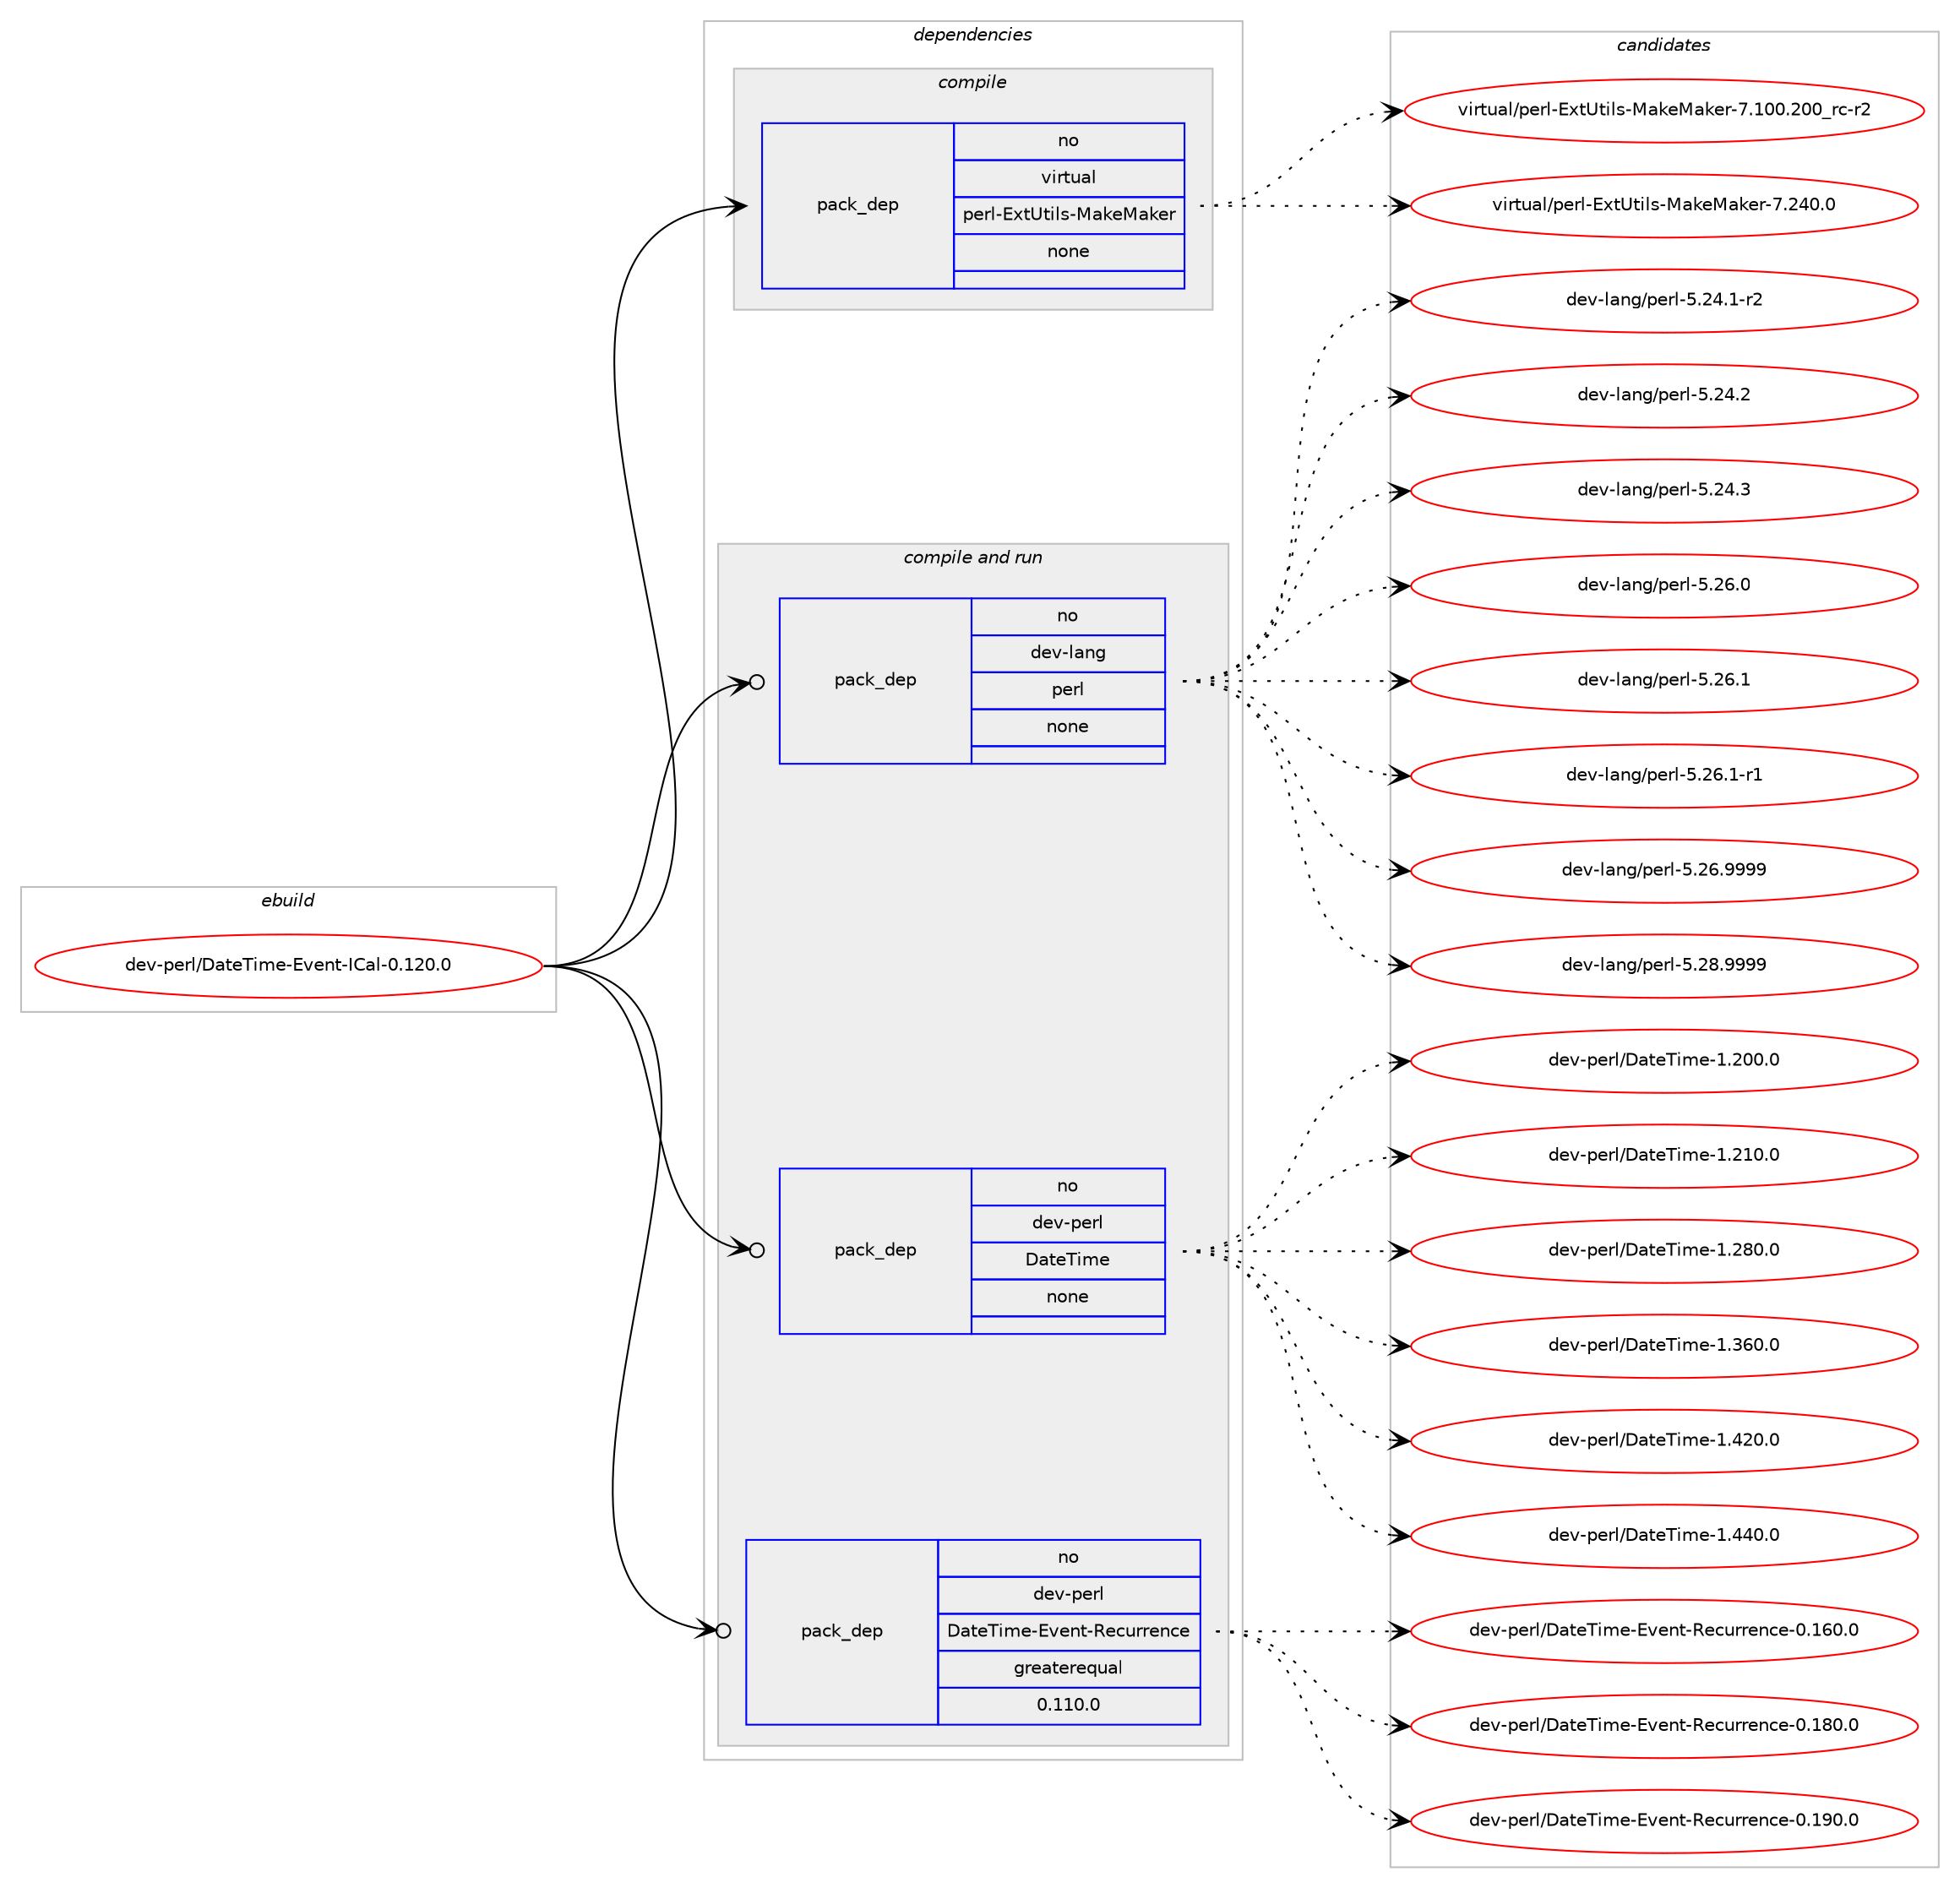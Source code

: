 digraph prolog {

# *************
# Graph options
# *************

newrank=true;
concentrate=true;
compound=true;
graph [rankdir=LR,fontname=Helvetica,fontsize=10,ranksep=1.5];#, ranksep=2.5, nodesep=0.2];
edge  [arrowhead=vee];
node  [fontname=Helvetica,fontsize=10];

# **********
# The ebuild
# **********

subgraph cluster_leftcol {
color=gray;
rank=same;
label=<<i>ebuild</i>>;
id [label="dev-perl/DateTime-Event-ICal-0.120.0", color=red, width=4, href="../dev-perl/DateTime-Event-ICal-0.120.0.svg"];
}

# ****************
# The dependencies
# ****************

subgraph cluster_midcol {
color=gray;
label=<<i>dependencies</i>>;
subgraph cluster_compile {
fillcolor="#eeeeee";
style=filled;
label=<<i>compile</i>>;
subgraph pack97394 {
dependency128099 [label=<<TABLE BORDER="0" CELLBORDER="1" CELLSPACING="0" CELLPADDING="4" WIDTH="220"><TR><TD ROWSPAN="6" CELLPADDING="30">pack_dep</TD></TR><TR><TD WIDTH="110">no</TD></TR><TR><TD>virtual</TD></TR><TR><TD>perl-ExtUtils-MakeMaker</TD></TR><TR><TD>none</TD></TR><TR><TD></TD></TR></TABLE>>, shape=none, color=blue];
}
id:e -> dependency128099:w [weight=20,style="solid",arrowhead="vee"];
}
subgraph cluster_compileandrun {
fillcolor="#eeeeee";
style=filled;
label=<<i>compile and run</i>>;
subgraph pack97395 {
dependency128100 [label=<<TABLE BORDER="0" CELLBORDER="1" CELLSPACING="0" CELLPADDING="4" WIDTH="220"><TR><TD ROWSPAN="6" CELLPADDING="30">pack_dep</TD></TR><TR><TD WIDTH="110">no</TD></TR><TR><TD>dev-lang</TD></TR><TR><TD>perl</TD></TR><TR><TD>none</TD></TR><TR><TD></TD></TR></TABLE>>, shape=none, color=blue];
}
id:e -> dependency128100:w [weight=20,style="solid",arrowhead="odotvee"];
subgraph pack97396 {
dependency128101 [label=<<TABLE BORDER="0" CELLBORDER="1" CELLSPACING="0" CELLPADDING="4" WIDTH="220"><TR><TD ROWSPAN="6" CELLPADDING="30">pack_dep</TD></TR><TR><TD WIDTH="110">no</TD></TR><TR><TD>dev-perl</TD></TR><TR><TD>DateTime</TD></TR><TR><TD>none</TD></TR><TR><TD></TD></TR></TABLE>>, shape=none, color=blue];
}
id:e -> dependency128101:w [weight=20,style="solid",arrowhead="odotvee"];
subgraph pack97397 {
dependency128102 [label=<<TABLE BORDER="0" CELLBORDER="1" CELLSPACING="0" CELLPADDING="4" WIDTH="220"><TR><TD ROWSPAN="6" CELLPADDING="30">pack_dep</TD></TR><TR><TD WIDTH="110">no</TD></TR><TR><TD>dev-perl</TD></TR><TR><TD>DateTime-Event-Recurrence</TD></TR><TR><TD>greaterequal</TD></TR><TR><TD>0.110.0</TD></TR></TABLE>>, shape=none, color=blue];
}
id:e -> dependency128102:w [weight=20,style="solid",arrowhead="odotvee"];
}
subgraph cluster_run {
fillcolor="#eeeeee";
style=filled;
label=<<i>run</i>>;
}
}

# **************
# The candidates
# **************

subgraph cluster_choices {
rank=same;
color=gray;
label=<<i>candidates</i>>;

subgraph choice97394 {
color=black;
nodesep=1;
choice118105114116117971084711210111410845691201168511610510811545779710710177971071011144555464948484650484895114994511450 [label="virtual/perl-ExtUtils-MakeMaker-7.100.200_rc-r2", color=red, width=4,href="../virtual/perl-ExtUtils-MakeMaker-7.100.200_rc-r2.svg"];
choice118105114116117971084711210111410845691201168511610510811545779710710177971071011144555465052484648 [label="virtual/perl-ExtUtils-MakeMaker-7.240.0", color=red, width=4,href="../virtual/perl-ExtUtils-MakeMaker-7.240.0.svg"];
dependency128099:e -> choice118105114116117971084711210111410845691201168511610510811545779710710177971071011144555464948484650484895114994511450:w [style=dotted,weight="100"];
dependency128099:e -> choice118105114116117971084711210111410845691201168511610510811545779710710177971071011144555465052484648:w [style=dotted,weight="100"];
}
subgraph choice97395 {
color=black;
nodesep=1;
choice100101118451089711010347112101114108455346505246494511450 [label="dev-lang/perl-5.24.1-r2", color=red, width=4,href="../dev-lang/perl-5.24.1-r2.svg"];
choice10010111845108971101034711210111410845534650524650 [label="dev-lang/perl-5.24.2", color=red, width=4,href="../dev-lang/perl-5.24.2.svg"];
choice10010111845108971101034711210111410845534650524651 [label="dev-lang/perl-5.24.3", color=red, width=4,href="../dev-lang/perl-5.24.3.svg"];
choice10010111845108971101034711210111410845534650544648 [label="dev-lang/perl-5.26.0", color=red, width=4,href="../dev-lang/perl-5.26.0.svg"];
choice10010111845108971101034711210111410845534650544649 [label="dev-lang/perl-5.26.1", color=red, width=4,href="../dev-lang/perl-5.26.1.svg"];
choice100101118451089711010347112101114108455346505446494511449 [label="dev-lang/perl-5.26.1-r1", color=red, width=4,href="../dev-lang/perl-5.26.1-r1.svg"];
choice10010111845108971101034711210111410845534650544657575757 [label="dev-lang/perl-5.26.9999", color=red, width=4,href="../dev-lang/perl-5.26.9999.svg"];
choice10010111845108971101034711210111410845534650564657575757 [label="dev-lang/perl-5.28.9999", color=red, width=4,href="../dev-lang/perl-5.28.9999.svg"];
dependency128100:e -> choice100101118451089711010347112101114108455346505246494511450:w [style=dotted,weight="100"];
dependency128100:e -> choice10010111845108971101034711210111410845534650524650:w [style=dotted,weight="100"];
dependency128100:e -> choice10010111845108971101034711210111410845534650524651:w [style=dotted,weight="100"];
dependency128100:e -> choice10010111845108971101034711210111410845534650544648:w [style=dotted,weight="100"];
dependency128100:e -> choice10010111845108971101034711210111410845534650544649:w [style=dotted,weight="100"];
dependency128100:e -> choice100101118451089711010347112101114108455346505446494511449:w [style=dotted,weight="100"];
dependency128100:e -> choice10010111845108971101034711210111410845534650544657575757:w [style=dotted,weight="100"];
dependency128100:e -> choice10010111845108971101034711210111410845534650564657575757:w [style=dotted,weight="100"];
}
subgraph choice97396 {
color=black;
nodesep=1;
choice10010111845112101114108476897116101841051091014549465048484648 [label="dev-perl/DateTime-1.200.0", color=red, width=4,href="../dev-perl/DateTime-1.200.0.svg"];
choice10010111845112101114108476897116101841051091014549465049484648 [label="dev-perl/DateTime-1.210.0", color=red, width=4,href="../dev-perl/DateTime-1.210.0.svg"];
choice10010111845112101114108476897116101841051091014549465056484648 [label="dev-perl/DateTime-1.280.0", color=red, width=4,href="../dev-perl/DateTime-1.280.0.svg"];
choice10010111845112101114108476897116101841051091014549465154484648 [label="dev-perl/DateTime-1.360.0", color=red, width=4,href="../dev-perl/DateTime-1.360.0.svg"];
choice10010111845112101114108476897116101841051091014549465250484648 [label="dev-perl/DateTime-1.420.0", color=red, width=4,href="../dev-perl/DateTime-1.420.0.svg"];
choice10010111845112101114108476897116101841051091014549465252484648 [label="dev-perl/DateTime-1.440.0", color=red, width=4,href="../dev-perl/DateTime-1.440.0.svg"];
dependency128101:e -> choice10010111845112101114108476897116101841051091014549465048484648:w [style=dotted,weight="100"];
dependency128101:e -> choice10010111845112101114108476897116101841051091014549465049484648:w [style=dotted,weight="100"];
dependency128101:e -> choice10010111845112101114108476897116101841051091014549465056484648:w [style=dotted,weight="100"];
dependency128101:e -> choice10010111845112101114108476897116101841051091014549465154484648:w [style=dotted,weight="100"];
dependency128101:e -> choice10010111845112101114108476897116101841051091014549465250484648:w [style=dotted,weight="100"];
dependency128101:e -> choice10010111845112101114108476897116101841051091014549465252484648:w [style=dotted,weight="100"];
}
subgraph choice97397 {
color=black;
nodesep=1;
choice10010111845112101114108476897116101841051091014569118101110116458210199117114114101110991014548464954484648 [label="dev-perl/DateTime-Event-Recurrence-0.160.0", color=red, width=4,href="../dev-perl/DateTime-Event-Recurrence-0.160.0.svg"];
choice10010111845112101114108476897116101841051091014569118101110116458210199117114114101110991014548464956484648 [label="dev-perl/DateTime-Event-Recurrence-0.180.0", color=red, width=4,href="../dev-perl/DateTime-Event-Recurrence-0.180.0.svg"];
choice10010111845112101114108476897116101841051091014569118101110116458210199117114114101110991014548464957484648 [label="dev-perl/DateTime-Event-Recurrence-0.190.0", color=red, width=4,href="../dev-perl/DateTime-Event-Recurrence-0.190.0.svg"];
dependency128102:e -> choice10010111845112101114108476897116101841051091014569118101110116458210199117114114101110991014548464954484648:w [style=dotted,weight="100"];
dependency128102:e -> choice10010111845112101114108476897116101841051091014569118101110116458210199117114114101110991014548464956484648:w [style=dotted,weight="100"];
dependency128102:e -> choice10010111845112101114108476897116101841051091014569118101110116458210199117114114101110991014548464957484648:w [style=dotted,weight="100"];
}
}

}
